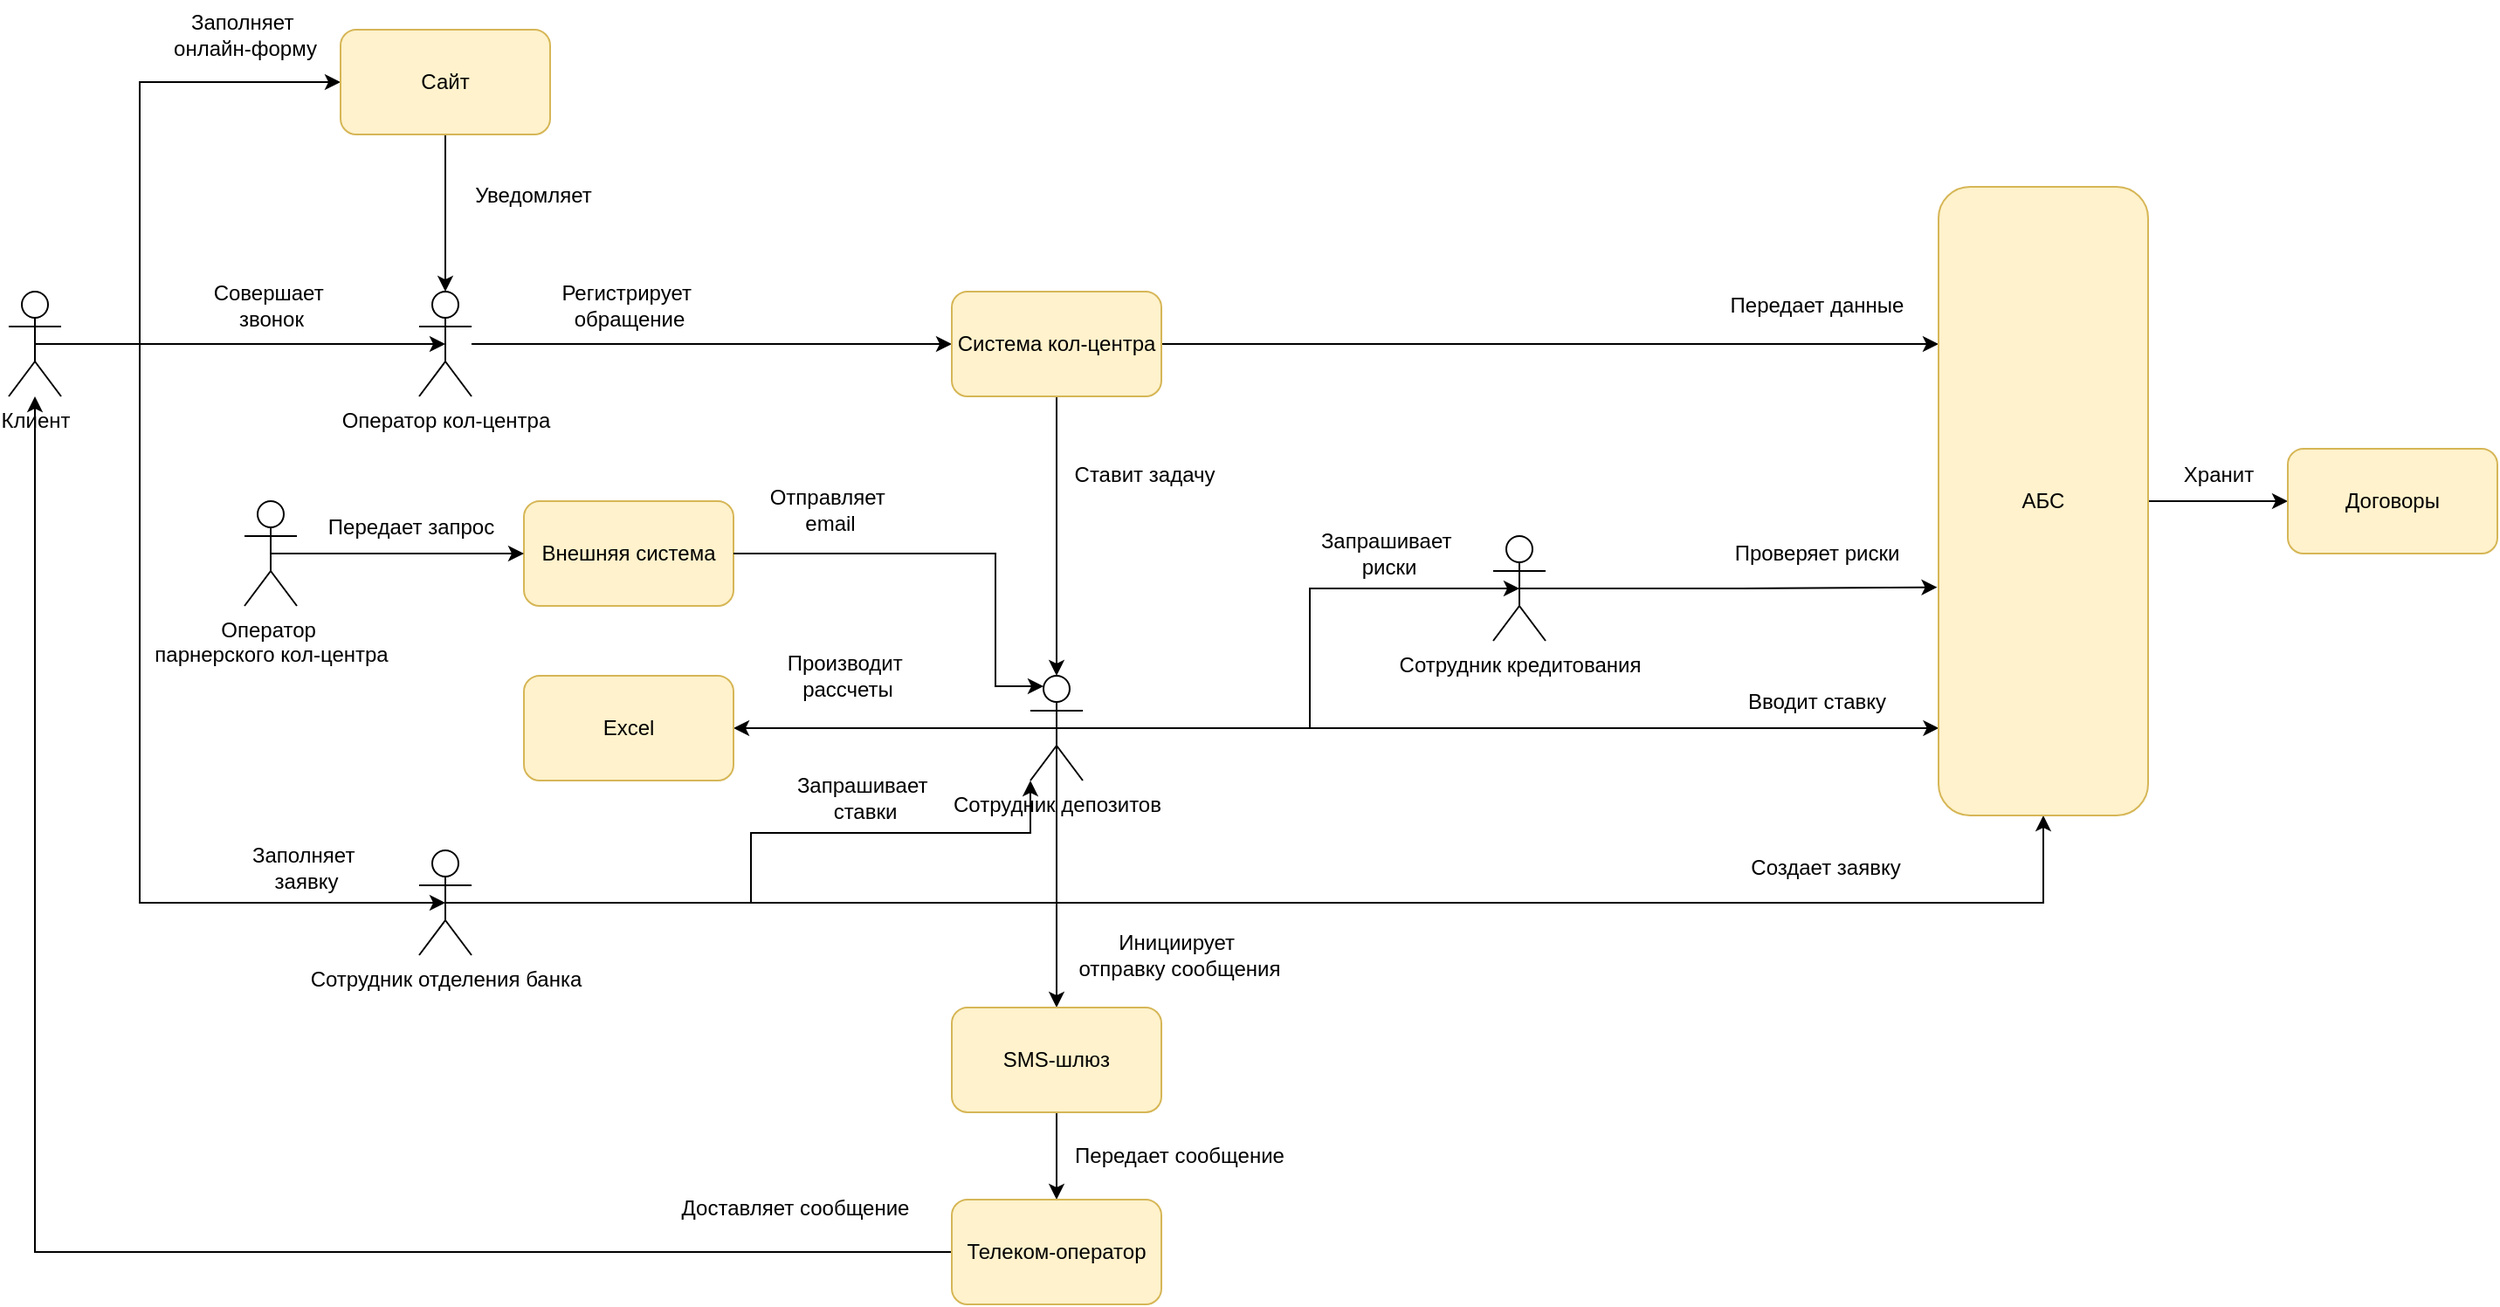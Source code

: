 <mxfile version="28.0.4">
  <diagram name="Page-1" id="YmQrTB8R5tRrO9PPgJhS">
    <mxGraphModel dx="2014" dy="1088" grid="1" gridSize="10" guides="1" tooltips="1" connect="1" arrows="1" fold="1" page="1" pageScale="1" pageWidth="850" pageHeight="1100" math="0" shadow="0">
      <root>
        <mxCell id="0" />
        <mxCell id="1" parent="0" />
        <mxCell id="aV43KR5i9FkxNKnWvNGm-17" style="edgeStyle=orthogonalEdgeStyle;rounded=0;orthogonalLoop=1;jettySize=auto;html=1;entryX=0;entryY=0.5;entryDx=0;entryDy=0;" edge="1" parent="1" source="pPDv9j4kRNzSoTvntn2N-1" target="pPDv9j4kRNzSoTvntn2N-16">
          <mxGeometry relative="1" as="geometry" />
        </mxCell>
        <mxCell id="pPDv9j4kRNzSoTvntn2N-1" value="Оператор кол-центра" style="shape=umlActor;verticalLabelPosition=bottom;verticalAlign=top;html=1;outlineConnect=0;" parent="1" vertex="1">
          <mxGeometry x="-190" y="550" width="30" height="60" as="geometry" />
        </mxCell>
        <mxCell id="aV43KR5i9FkxNKnWvNGm-18" style="edgeStyle=orthogonalEdgeStyle;rounded=0;orthogonalLoop=1;jettySize=auto;html=1;entryX=0.5;entryY=0.5;entryDx=0;entryDy=0;entryPerimeter=0;" edge="1" parent="1" source="pPDv9j4kRNzSoTvntn2N-2" target="pPDv9j4kRNzSoTvntn2N-1">
          <mxGeometry relative="1" as="geometry">
            <Array as="points">
              <mxPoint x="-175" y="580" />
            </Array>
          </mxGeometry>
        </mxCell>
        <mxCell id="aV43KR5i9FkxNKnWvNGm-25" style="edgeStyle=orthogonalEdgeStyle;rounded=0;orthogonalLoop=1;jettySize=auto;html=1;exitX=0.5;exitY=0.5;exitDx=0;exitDy=0;exitPerimeter=0;entryX=0;entryY=0.5;entryDx=0;entryDy=0;" edge="1" parent="1" source="pPDv9j4kRNzSoTvntn2N-2" target="aV43KR5i9FkxNKnWvNGm-24">
          <mxGeometry relative="1" as="geometry">
            <Array as="points">
              <mxPoint x="-350" y="580" />
              <mxPoint x="-350" y="430" />
            </Array>
          </mxGeometry>
        </mxCell>
        <mxCell id="pPDv9j4kRNzSoTvntn2N-2" value="Клиент" style="shape=umlActor;verticalLabelPosition=bottom;verticalAlign=top;html=1;outlineConnect=0;" parent="1" vertex="1">
          <mxGeometry x="-425" y="550" width="30" height="60" as="geometry" />
        </mxCell>
        <mxCell id="aV43KR5i9FkxNKnWvNGm-29" style="edgeStyle=orthogonalEdgeStyle;rounded=0;orthogonalLoop=1;jettySize=auto;html=1;exitX=0.5;exitY=0.5;exitDx=0;exitDy=0;exitPerimeter=0;entryX=0.5;entryY=1;entryDx=0;entryDy=0;" edge="1" parent="1" source="pPDv9j4kRNzSoTvntn2N-3" target="aV43KR5i9FkxNKnWvNGm-27">
          <mxGeometry relative="1" as="geometry">
            <Array as="points">
              <mxPoint x="-175" y="900" />
              <mxPoint x="740" y="900" />
            </Array>
          </mxGeometry>
        </mxCell>
        <mxCell id="pPDv9j4kRNzSoTvntn2N-3" value="Сотрудник отделения банка" style="shape=umlActor;verticalLabelPosition=bottom;verticalAlign=top;html=1;outlineConnect=0;" parent="1" vertex="1">
          <mxGeometry x="-190" y="870" width="30" height="60" as="geometry" />
        </mxCell>
        <mxCell id="pPDv9j4kRNzSoTvntn2N-4" value="Сотрудник кредитования" style="shape=umlActor;verticalLabelPosition=bottom;verticalAlign=top;html=1;outlineConnect=0;" parent="1" vertex="1">
          <mxGeometry x="425" y="690" width="30" height="60" as="geometry" />
        </mxCell>
        <mxCell id="aV43KR5i9FkxNKnWvNGm-42" style="edgeStyle=orthogonalEdgeStyle;rounded=0;orthogonalLoop=1;jettySize=auto;html=1;exitX=0.5;exitY=0.5;exitDx=0;exitDy=0;exitPerimeter=0;entryX=1;entryY=0.5;entryDx=0;entryDy=0;" edge="1" parent="1" source="pPDv9j4kRNzSoTvntn2N-10" target="pPDv9j4kRNzSoTvntn2N-14">
          <mxGeometry relative="1" as="geometry" />
        </mxCell>
        <mxCell id="aV43KR5i9FkxNKnWvNGm-44" style="edgeStyle=orthogonalEdgeStyle;rounded=0;orthogonalLoop=1;jettySize=auto;html=1;exitX=0.5;exitY=0.5;exitDx=0;exitDy=0;exitPerimeter=0;entryX=0.002;entryY=0.861;entryDx=0;entryDy=0;entryPerimeter=0;" edge="1" parent="1" source="pPDv9j4kRNzSoTvntn2N-10" target="aV43KR5i9FkxNKnWvNGm-27">
          <mxGeometry relative="1" as="geometry">
            <Array as="points" />
          </mxGeometry>
        </mxCell>
        <mxCell id="aV43KR5i9FkxNKnWvNGm-52" style="edgeStyle=orthogonalEdgeStyle;rounded=0;orthogonalLoop=1;jettySize=auto;html=1;exitX=0.5;exitY=0.5;exitDx=0;exitDy=0;exitPerimeter=0;entryX=0.5;entryY=0;entryDx=0;entryDy=0;" edge="1" parent="1" source="pPDv9j4kRNzSoTvntn2N-10" target="pPDv9j4kRNzSoTvntn2N-15">
          <mxGeometry relative="1" as="geometry">
            <Array as="points">
              <mxPoint x="175" y="910" />
            </Array>
          </mxGeometry>
        </mxCell>
        <mxCell id="pPDv9j4kRNzSoTvntn2N-10" value="Сотрудник депозитов" style="shape=umlActor;verticalLabelPosition=bottom;verticalAlign=top;html=1;outlineConnect=0;" parent="1" vertex="1">
          <mxGeometry x="160" y="770" width="30" height="60" as="geometry" />
        </mxCell>
        <mxCell id="pPDv9j4kRNzSoTvntn2N-14" value="Excel" style="rounded=1;whiteSpace=wrap;html=1;fillColor=#fff2cc;strokeColor=#d6b656;" parent="1" vertex="1">
          <mxGeometry x="-130" y="770" width="120" height="60" as="geometry" />
        </mxCell>
        <mxCell id="aV43KR5i9FkxNKnWvNGm-50" style="edgeStyle=orthogonalEdgeStyle;rounded=0;orthogonalLoop=1;jettySize=auto;html=1;exitX=0.5;exitY=1;exitDx=0;exitDy=0;entryX=0.5;entryY=0;entryDx=0;entryDy=0;" edge="1" parent="1" source="pPDv9j4kRNzSoTvntn2N-15" target="aV43KR5i9FkxNKnWvNGm-47">
          <mxGeometry relative="1" as="geometry" />
        </mxCell>
        <mxCell id="pPDv9j4kRNzSoTvntn2N-15" value="SMS-шлюз" style="rounded=1;whiteSpace=wrap;html=1;fillColor=#fff2cc;strokeColor=#d6b656;" parent="1" vertex="1">
          <mxGeometry x="115" y="960" width="120" height="60" as="geometry" />
        </mxCell>
        <mxCell id="aV43KR5i9FkxNKnWvNGm-31" style="edgeStyle=orthogonalEdgeStyle;rounded=0;orthogonalLoop=1;jettySize=auto;html=1;exitX=1;exitY=0.5;exitDx=0;exitDy=0;entryX=0;entryY=0.25;entryDx=0;entryDy=0;" edge="1" parent="1" source="pPDv9j4kRNzSoTvntn2N-16" target="aV43KR5i9FkxNKnWvNGm-27">
          <mxGeometry relative="1" as="geometry" />
        </mxCell>
        <mxCell id="aV43KR5i9FkxNKnWvNGm-55" style="edgeStyle=orthogonalEdgeStyle;rounded=0;orthogonalLoop=1;jettySize=auto;html=1;exitX=0.5;exitY=1;exitDx=0;exitDy=0;entryX=0.5;entryY=0;entryDx=0;entryDy=0;entryPerimeter=0;" edge="1" parent="1" source="pPDv9j4kRNzSoTvntn2N-16" target="pPDv9j4kRNzSoTvntn2N-10">
          <mxGeometry relative="1" as="geometry">
            <Array as="points">
              <mxPoint x="175" y="610" />
            </Array>
          </mxGeometry>
        </mxCell>
        <mxCell id="pPDv9j4kRNzSoTvntn2N-16" value="&lt;span style=&quot;text-align: left;&quot;&gt;Система кол-центра&lt;/span&gt;" style="rounded=1;whiteSpace=wrap;html=1;fillColor=#fff2cc;strokeColor=#d6b656;" parent="1" vertex="1">
          <mxGeometry x="115" y="550" width="120" height="60" as="geometry" />
        </mxCell>
        <mxCell id="aV43KR5i9FkxNKnWvNGm-16" value="Регистрирует&amp;nbsp;&lt;div&gt;обращение&lt;/div&gt;" style="text;html=1;align=center;verticalAlign=middle;resizable=0;points=[];autosize=1;strokeColor=none;fillColor=none;" vertex="1" parent="1">
          <mxGeometry x="-120" y="538" width="100" height="40" as="geometry" />
        </mxCell>
        <mxCell id="aV43KR5i9FkxNKnWvNGm-20" value="Совершает&amp;nbsp;&lt;div&gt;звонок&lt;/div&gt;" style="text;html=1;align=center;verticalAlign=middle;resizable=0;points=[];autosize=1;strokeColor=none;fillColor=none;" vertex="1" parent="1">
          <mxGeometry x="-320" y="538" width="90" height="40" as="geometry" />
        </mxCell>
        <mxCell id="aV43KR5i9FkxNKnWvNGm-22" style="edgeStyle=orthogonalEdgeStyle;rounded=0;orthogonalLoop=1;jettySize=auto;html=1;exitX=0.5;exitY=0.5;exitDx=0;exitDy=0;exitPerimeter=0;entryX=0.5;entryY=0.5;entryDx=0;entryDy=0;entryPerimeter=0;" edge="1" parent="1" source="pPDv9j4kRNzSoTvntn2N-2" target="pPDv9j4kRNzSoTvntn2N-3">
          <mxGeometry relative="1" as="geometry">
            <Array as="points">
              <mxPoint x="-350" y="580" />
              <mxPoint x="-350" y="900" />
            </Array>
          </mxGeometry>
        </mxCell>
        <mxCell id="aV43KR5i9FkxNKnWvNGm-23" value="Заполняет&amp;nbsp;&lt;div&gt;заявку&lt;/div&gt;" style="text;html=1;align=center;verticalAlign=middle;resizable=0;points=[];autosize=1;strokeColor=none;fillColor=none;" vertex="1" parent="1">
          <mxGeometry x="-300" y="860" width="90" height="40" as="geometry" />
        </mxCell>
        <mxCell id="aV43KR5i9FkxNKnWvNGm-33" style="edgeStyle=orthogonalEdgeStyle;rounded=0;orthogonalLoop=1;jettySize=auto;html=1;exitX=0.5;exitY=1;exitDx=0;exitDy=0;entryX=0.5;entryY=0;entryDx=0;entryDy=0;entryPerimeter=0;" edge="1" parent="1" source="aV43KR5i9FkxNKnWvNGm-24" target="pPDv9j4kRNzSoTvntn2N-1">
          <mxGeometry relative="1" as="geometry" />
        </mxCell>
        <mxCell id="aV43KR5i9FkxNKnWvNGm-24" value="&lt;span style=&quot;text-align: left;&quot;&gt;Сайт&lt;/span&gt;" style="rounded=1;whiteSpace=wrap;html=1;fillColor=#fff2cc;strokeColor=#d6b656;" vertex="1" parent="1">
          <mxGeometry x="-235" y="400" width="120" height="60" as="geometry" />
        </mxCell>
        <mxCell id="aV43KR5i9FkxNKnWvNGm-26" value="Заполняет&amp;nbsp;&lt;div&gt;онлайн-форму&lt;/div&gt;" style="text;html=1;align=center;verticalAlign=middle;resizable=0;points=[];autosize=1;strokeColor=none;fillColor=none;" vertex="1" parent="1">
          <mxGeometry x="-345" y="383" width="110" height="40" as="geometry" />
        </mxCell>
        <mxCell id="aV43KR5i9FkxNKnWvNGm-40" style="edgeStyle=orthogonalEdgeStyle;rounded=0;orthogonalLoop=1;jettySize=auto;html=1;exitX=1;exitY=0.5;exitDx=0;exitDy=0;entryX=0;entryY=0.5;entryDx=0;entryDy=0;" edge="1" parent="1" source="aV43KR5i9FkxNKnWvNGm-27" target="aV43KR5i9FkxNKnWvNGm-39">
          <mxGeometry relative="1" as="geometry" />
        </mxCell>
        <mxCell id="aV43KR5i9FkxNKnWvNGm-27" value="АБС" style="rounded=1;whiteSpace=wrap;html=1;fillColor=#fff2cc;strokeColor=#d6b656;" vertex="1" parent="1">
          <mxGeometry x="680" y="490" width="120" height="360" as="geometry" />
        </mxCell>
        <mxCell id="aV43KR5i9FkxNKnWvNGm-30" value="Создает заявку" style="text;html=1;align=center;verticalAlign=middle;resizable=0;points=[];autosize=1;strokeColor=none;fillColor=none;" vertex="1" parent="1">
          <mxGeometry x="560" y="865" width="110" height="30" as="geometry" />
        </mxCell>
        <mxCell id="aV43KR5i9FkxNKnWvNGm-32" value="Передает&amp;nbsp;&lt;span style=&quot;background-color: transparent; color: light-dark(rgb(0, 0, 0), rgb(255, 255, 255));&quot;&gt;данные&lt;/span&gt;" style="text;html=1;align=center;verticalAlign=middle;resizable=0;points=[];autosize=1;strokeColor=none;fillColor=none;" vertex="1" parent="1">
          <mxGeometry x="550" y="543" width="120" height="30" as="geometry" />
        </mxCell>
        <mxCell id="aV43KR5i9FkxNKnWvNGm-34" value="Уведомляет" style="text;html=1;align=center;verticalAlign=middle;resizable=0;points=[];autosize=1;strokeColor=none;fillColor=none;" vertex="1" parent="1">
          <mxGeometry x="-170" y="480" width="90" height="30" as="geometry" />
        </mxCell>
        <mxCell id="aV43KR5i9FkxNKnWvNGm-36" value="&lt;span style=&quot;text-align: left;&quot;&gt;Внешняя система&lt;/span&gt;" style="rounded=1;whiteSpace=wrap;html=1;fillColor=#fff2cc;strokeColor=#d6b656;" vertex="1" parent="1">
          <mxGeometry x="-130" y="670" width="120" height="60" as="geometry" />
        </mxCell>
        <mxCell id="aV43KR5i9FkxNKnWvNGm-38" style="edgeStyle=orthogonalEdgeStyle;rounded=0;orthogonalLoop=1;jettySize=auto;html=1;exitX=0.5;exitY=0.5;exitDx=0;exitDy=0;exitPerimeter=0;entryX=0;entryY=0.5;entryDx=0;entryDy=0;" edge="1" parent="1" source="aV43KR5i9FkxNKnWvNGm-37" target="aV43KR5i9FkxNKnWvNGm-36">
          <mxGeometry relative="1" as="geometry" />
        </mxCell>
        <mxCell id="aV43KR5i9FkxNKnWvNGm-37" value="Оператор&amp;nbsp;&lt;div&gt;парнерского кол-центра&lt;/div&gt;" style="shape=umlActor;verticalLabelPosition=bottom;verticalAlign=top;html=1;outlineConnect=0;" vertex="1" parent="1">
          <mxGeometry x="-290" y="670" width="30" height="60" as="geometry" />
        </mxCell>
        <mxCell id="aV43KR5i9FkxNKnWvNGm-39" value="&lt;div style=&quot;text-align: left;&quot;&gt;&lt;span style=&quot;background-color: transparent; color: light-dark(rgb(0, 0, 0), rgb(255, 255, 255));&quot;&gt;Договоры&lt;/span&gt;&lt;/div&gt;" style="rounded=1;whiteSpace=wrap;html=1;fillColor=#fff2cc;strokeColor=#d6b656;" vertex="1" parent="1">
          <mxGeometry x="880" y="640" width="120" height="60" as="geometry" />
        </mxCell>
        <mxCell id="aV43KR5i9FkxNKnWvNGm-41" value="Хранит" style="text;html=1;align=center;verticalAlign=middle;resizable=0;points=[];autosize=1;strokeColor=none;fillColor=none;" vertex="1" parent="1">
          <mxGeometry x="810" y="640" width="60" height="30" as="geometry" />
        </mxCell>
        <mxCell id="aV43KR5i9FkxNKnWvNGm-43" value="Производит&amp;nbsp;&lt;div&gt;рассчеты&lt;/div&gt;" style="text;html=1;align=center;verticalAlign=middle;resizable=0;points=[];autosize=1;strokeColor=none;fillColor=none;" vertex="1" parent="1">
          <mxGeometry x="10" y="750" width="90" height="40" as="geometry" />
        </mxCell>
        <mxCell id="aV43KR5i9FkxNKnWvNGm-46" value="Вводит ставку" style="text;html=1;align=center;verticalAlign=middle;resizable=0;points=[];autosize=1;strokeColor=none;fillColor=none;" vertex="1" parent="1">
          <mxGeometry x="560" y="770" width="100" height="30" as="geometry" />
        </mxCell>
        <mxCell id="aV43KR5i9FkxNKnWvNGm-48" style="edgeStyle=orthogonalEdgeStyle;rounded=0;orthogonalLoop=1;jettySize=auto;html=1;" edge="1" parent="1" source="aV43KR5i9FkxNKnWvNGm-47" target="pPDv9j4kRNzSoTvntn2N-2">
          <mxGeometry relative="1" as="geometry" />
        </mxCell>
        <mxCell id="aV43KR5i9FkxNKnWvNGm-47" value="Телеком-оператор" style="rounded=1;whiteSpace=wrap;html=1;fillColor=#fff2cc;strokeColor=#d6b656;" vertex="1" parent="1">
          <mxGeometry x="115" y="1070" width="120" height="60" as="geometry" />
        </mxCell>
        <mxCell id="aV43KR5i9FkxNKnWvNGm-49" value="Доставляет сообщение" style="text;html=1;align=center;verticalAlign=middle;resizable=0;points=[];autosize=1;strokeColor=none;fillColor=none;" vertex="1" parent="1">
          <mxGeometry x="-50" y="1060" width="150" height="30" as="geometry" />
        </mxCell>
        <mxCell id="aV43KR5i9FkxNKnWvNGm-51" value="Передает сообщение" style="text;html=1;align=center;verticalAlign=middle;resizable=0;points=[];autosize=1;strokeColor=none;fillColor=none;" vertex="1" parent="1">
          <mxGeometry x="175" y="1030" width="140" height="30" as="geometry" />
        </mxCell>
        <mxCell id="aV43KR5i9FkxNKnWvNGm-53" value="Инициирует&amp;nbsp;&lt;div&gt;отправку&amp;nbsp;&lt;span style=&quot;background-color: transparent; color: light-dark(rgb(0, 0, 0), rgb(255, 255, 255));&quot;&gt;сообщения&lt;/span&gt;&lt;/div&gt;" style="text;html=1;align=center;verticalAlign=middle;resizable=0;points=[];autosize=1;strokeColor=none;fillColor=none;" vertex="1" parent="1">
          <mxGeometry x="175" y="910" width="140" height="40" as="geometry" />
        </mxCell>
        <mxCell id="aV43KR5i9FkxNKnWvNGm-56" value="Запрашивает&amp;nbsp;&lt;div&gt;ставки&lt;/div&gt;" style="text;html=1;align=center;verticalAlign=middle;resizable=0;points=[];autosize=1;strokeColor=none;fillColor=none;" vertex="1" parent="1">
          <mxGeometry x="15" y="820" width="100" height="40" as="geometry" />
        </mxCell>
        <mxCell id="aV43KR5i9FkxNKnWvNGm-58" value="Запрашивает&amp;nbsp;&lt;div&gt;риски&lt;/div&gt;" style="text;html=1;align=center;verticalAlign=middle;resizable=0;points=[];autosize=1;strokeColor=none;fillColor=none;" vertex="1" parent="1">
          <mxGeometry x="315" y="680" width="100" height="40" as="geometry" />
        </mxCell>
        <mxCell id="aV43KR5i9FkxNKnWvNGm-59" style="edgeStyle=orthogonalEdgeStyle;rounded=0;orthogonalLoop=1;jettySize=auto;html=1;entryX=0.25;entryY=0.1;entryDx=0;entryDy=0;entryPerimeter=0;" edge="1" parent="1" source="aV43KR5i9FkxNKnWvNGm-36" target="pPDv9j4kRNzSoTvntn2N-10">
          <mxGeometry relative="1" as="geometry">
            <Array as="points">
              <mxPoint x="140" y="700" />
              <mxPoint x="140" y="776" />
            </Array>
          </mxGeometry>
        </mxCell>
        <mxCell id="aV43KR5i9FkxNKnWvNGm-64" value="Отправляет&amp;nbsp;&lt;div&gt;email&lt;/div&gt;" style="text;html=1;align=center;verticalAlign=middle;resizable=0;points=[];autosize=1;strokeColor=none;fillColor=none;" vertex="1" parent="1">
          <mxGeometry y="655" width="90" height="40" as="geometry" />
        </mxCell>
        <mxCell id="aV43KR5i9FkxNKnWvNGm-66" value="Передает запрос" style="text;html=1;align=center;verticalAlign=middle;resizable=0;points=[];autosize=1;strokeColor=none;fillColor=none;" vertex="1" parent="1">
          <mxGeometry x="-255" y="670" width="120" height="30" as="geometry" />
        </mxCell>
        <mxCell id="aV43KR5i9FkxNKnWvNGm-67" style="edgeStyle=orthogonalEdgeStyle;rounded=0;orthogonalLoop=1;jettySize=auto;html=1;exitX=0.5;exitY=0.5;exitDx=0;exitDy=0;exitPerimeter=0;entryX=0.5;entryY=0.5;entryDx=0;entryDy=0;entryPerimeter=0;" edge="1" parent="1" source="pPDv9j4kRNzSoTvntn2N-10" target="pPDv9j4kRNzSoTvntn2N-4">
          <mxGeometry relative="1" as="geometry">
            <Array as="points">
              <mxPoint x="320" y="800" />
              <mxPoint x="320" y="720" />
              <mxPoint x="345" y="720" />
            </Array>
          </mxGeometry>
        </mxCell>
        <mxCell id="aV43KR5i9FkxNKnWvNGm-68" style="edgeStyle=orthogonalEdgeStyle;rounded=0;orthogonalLoop=1;jettySize=auto;html=1;exitX=0.5;exitY=0.5;exitDx=0;exitDy=0;exitPerimeter=0;entryX=-0.006;entryY=0.637;entryDx=0;entryDy=0;entryPerimeter=0;" edge="1" parent="1" source="pPDv9j4kRNzSoTvntn2N-4" target="aV43KR5i9FkxNKnWvNGm-27">
          <mxGeometry relative="1" as="geometry" />
        </mxCell>
        <mxCell id="aV43KR5i9FkxNKnWvNGm-69" value="Проверяет риски" style="text;html=1;align=center;verticalAlign=middle;resizable=0;points=[];autosize=1;strokeColor=none;fillColor=none;" vertex="1" parent="1">
          <mxGeometry x="550" y="685" width="120" height="30" as="geometry" />
        </mxCell>
        <mxCell id="aV43KR5i9FkxNKnWvNGm-70" style="edgeStyle=orthogonalEdgeStyle;rounded=0;orthogonalLoop=1;jettySize=auto;html=1;exitX=0.5;exitY=0.5;exitDx=0;exitDy=0;exitPerimeter=0;entryX=0;entryY=1;entryDx=0;entryDy=0;entryPerimeter=0;" edge="1" parent="1" source="pPDv9j4kRNzSoTvntn2N-3" target="pPDv9j4kRNzSoTvntn2N-10">
          <mxGeometry relative="1" as="geometry">
            <Array as="points">
              <mxPoint y="900" />
              <mxPoint y="860" />
              <mxPoint x="160" y="860" />
            </Array>
          </mxGeometry>
        </mxCell>
        <mxCell id="aV43KR5i9FkxNKnWvNGm-71" value="Ставит задачу" style="text;html=1;align=center;verticalAlign=middle;resizable=0;points=[];autosize=1;strokeColor=none;fillColor=none;" vertex="1" parent="1">
          <mxGeometry x="175" y="640" width="100" height="30" as="geometry" />
        </mxCell>
      </root>
    </mxGraphModel>
  </diagram>
</mxfile>
